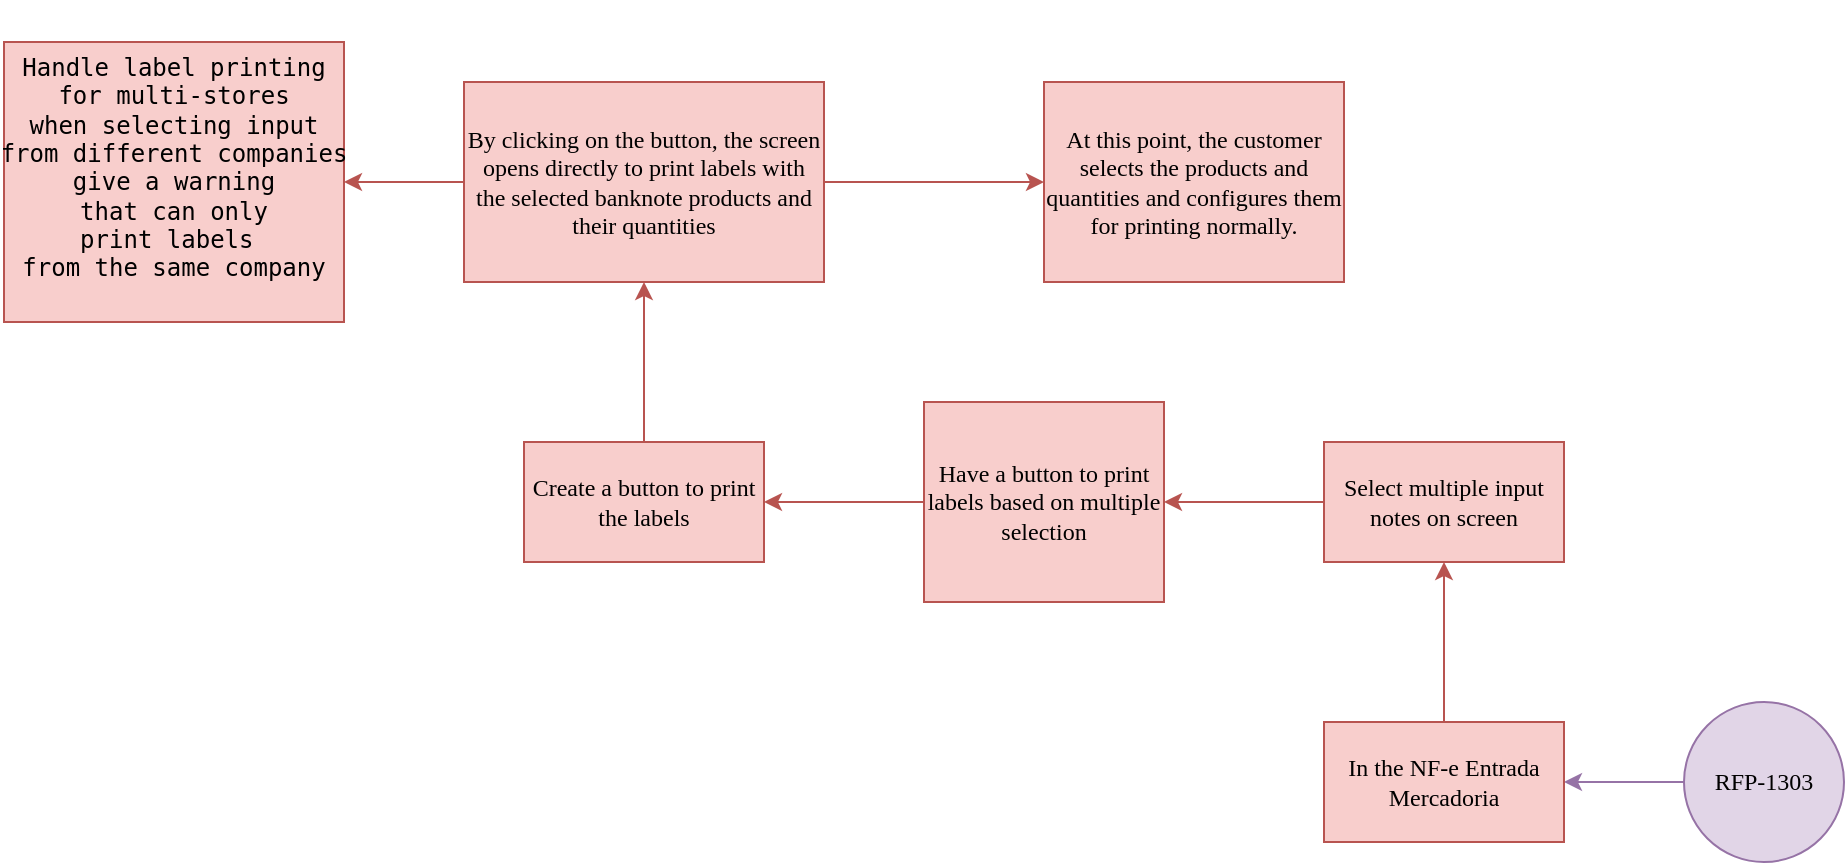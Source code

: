 <mxfile version="22.1.16" type="github">
  <diagram id="6a731a19-8d31-9384-78a2-239565b7b9f0" name="Page-1">
    <mxGraphModel dx="3375" dy="1160" grid="1" gridSize="10" guides="1" tooltips="1" connect="1" arrows="1" fold="1" page="1" pageScale="1" pageWidth="1169" pageHeight="827" background="none" math="0" shadow="0">
      <root>
        <mxCell id="0" />
        <mxCell id="1" parent="0" />
        <mxCell id="7GzyAjLSn7zoueKpB1x2-1549" value="" style="edgeStyle=orthogonalEdgeStyle;rounded=0;orthogonalLoop=1;jettySize=auto;html=1;fontSize=12;fontFamily=Lucida Console;fillColor=#e1d5e7;strokeColor=#9673a6;" parent="1" source="7GzyAjLSn7zoueKpB1x2-1543" target="7GzyAjLSn7zoueKpB1x2-1548" edge="1">
          <mxGeometry relative="1" as="geometry" />
        </mxCell>
        <mxCell id="7GzyAjLSn7zoueKpB1x2-1543" value="RFP-1303" style="ellipse;whiteSpace=wrap;html=1;aspect=fixed;fontFamily=Lucida Console;fillColor=#e1d5e7;strokeColor=#9673a6;" parent="1" vertex="1">
          <mxGeometry x="640" y="430" width="80" height="80" as="geometry" />
        </mxCell>
        <mxCell id="7GzyAjLSn7zoueKpB1x2-1551" value="" style="edgeStyle=orthogonalEdgeStyle;rounded=0;orthogonalLoop=1;jettySize=auto;html=1;fillColor=#f8cecc;strokeColor=#b85450;" parent="1" source="7GzyAjLSn7zoueKpB1x2-1548" target="7GzyAjLSn7zoueKpB1x2-1550" edge="1">
          <mxGeometry relative="1" as="geometry" />
        </mxCell>
        <mxCell id="7GzyAjLSn7zoueKpB1x2-1548" value="In the NF-e Entrada Mercadoria" style="whiteSpace=wrap;html=1;fontFamily=Lucida Console;fillColor=#f8cecc;strokeColor=#b85450;" parent="1" vertex="1">
          <mxGeometry x="460" y="440" width="120" height="60" as="geometry" />
        </mxCell>
        <mxCell id="7GzyAjLSn7zoueKpB1x2-1553" value="" style="edgeStyle=orthogonalEdgeStyle;rounded=0;orthogonalLoop=1;jettySize=auto;html=1;fillColor=#f8cecc;strokeColor=#b85450;" parent="1" source="7GzyAjLSn7zoueKpB1x2-1550" target="7GzyAjLSn7zoueKpB1x2-1552" edge="1">
          <mxGeometry relative="1" as="geometry" />
        </mxCell>
        <mxCell id="7GzyAjLSn7zoueKpB1x2-1550" value="Select multiple input notes on screen" style="whiteSpace=wrap;html=1;fontFamily=Lucida Console;fillColor=#f8cecc;strokeColor=#b85450;" parent="1" vertex="1">
          <mxGeometry x="460" y="300" width="120" height="60" as="geometry" />
        </mxCell>
        <mxCell id="7GzyAjLSn7zoueKpB1x2-1555" value="" style="edgeStyle=orthogonalEdgeStyle;rounded=0;orthogonalLoop=1;jettySize=auto;html=1;fillColor=#f8cecc;strokeColor=#b85450;" parent="1" source="7GzyAjLSn7zoueKpB1x2-1552" target="7GzyAjLSn7zoueKpB1x2-1554" edge="1">
          <mxGeometry relative="1" as="geometry" />
        </mxCell>
        <mxCell id="7GzyAjLSn7zoueKpB1x2-1552" value="Have a button to print labels based on multiple selection" style="whiteSpace=wrap;html=1;fontFamily=Lucida Console;fillColor=#f8cecc;strokeColor=#b85450;" parent="1" vertex="1">
          <mxGeometry x="260" y="280" width="120" height="100" as="geometry" />
        </mxCell>
        <mxCell id="7GzyAjLSn7zoueKpB1x2-1557" value="" style="edgeStyle=orthogonalEdgeStyle;rounded=0;orthogonalLoop=1;jettySize=auto;html=1;fillColor=#f8cecc;strokeColor=#b85450;" parent="1" source="7GzyAjLSn7zoueKpB1x2-1554" target="7GzyAjLSn7zoueKpB1x2-1556" edge="1">
          <mxGeometry relative="1" as="geometry" />
        </mxCell>
        <mxCell id="7GzyAjLSn7zoueKpB1x2-1554" value="Create a button to print the labels" style="whiteSpace=wrap;html=1;fillColor=#f8cecc;strokeColor=#b85450;fontFamily=Lucida Console;" parent="1" vertex="1">
          <mxGeometry x="60" y="300" width="120" height="60" as="geometry" />
        </mxCell>
        <mxCell id="0DlAYWkzL25evRpDwO27-2" value="" style="edgeStyle=orthogonalEdgeStyle;rounded=0;orthogonalLoop=1;jettySize=auto;html=1;fillColor=#f8cecc;strokeColor=#b85450;" edge="1" parent="1" source="7GzyAjLSn7zoueKpB1x2-1556" target="0DlAYWkzL25evRpDwO27-1">
          <mxGeometry relative="1" as="geometry">
            <Array as="points">
              <mxPoint x="250" y="170" />
              <mxPoint x="250" y="170" />
            </Array>
          </mxGeometry>
        </mxCell>
        <mxCell id="0DlAYWkzL25evRpDwO27-6" value="" style="edgeStyle=orthogonalEdgeStyle;rounded=0;orthogonalLoop=1;jettySize=auto;html=1;fillColor=#f8cecc;strokeColor=#b85450;" edge="1" parent="1" source="7GzyAjLSn7zoueKpB1x2-1556" target="0DlAYWkzL25evRpDwO27-5">
          <mxGeometry relative="1" as="geometry" />
        </mxCell>
        <mxCell id="7GzyAjLSn7zoueKpB1x2-1556" value="By clicking on the button, the screen opens directly to print labels with the selected banknote products and their quantities" style="whiteSpace=wrap;html=1;labelBackgroundColor=none;labelBorderColor=none;fontFamily=Lucida Console;fillColor=#f8cecc;strokeColor=#b85450;" parent="1" vertex="1">
          <mxGeometry x="30" y="120" width="180" height="100" as="geometry" />
        </mxCell>
        <mxCell id="0DlAYWkzL25evRpDwO27-1" value="At this point, the customer selects the products and quantities and configures them for printing normally." style="whiteSpace=wrap;html=1;fontFamily=Lucida Console;fillColor=#f8cecc;strokeColor=#b85450;labelBackgroundColor=none;labelBorderColor=none;" vertex="1" parent="1">
          <mxGeometry x="320" y="120" width="150" height="100" as="geometry" />
        </mxCell>
        <mxCell id="0DlAYWkzL25evRpDwO27-5" value="&lt;div style=&quot;&quot;&gt;&lt;font style=&quot;font-size: 12px;&quot;&gt;&lt;br&gt;&lt;/font&gt;&lt;div align=&quot;center&quot;&gt;&lt;pre dir=&quot;ltr&quot; data-ved=&quot;2ahUKEwif5siBtcaDAxVjqpUCHa7nDYsQ3ewLegQIBRAP&quot; style=&quot;&quot; id=&quot;tw-target-text&quot; data-placeholder=&quot;Tradução&quot; class=&quot;tw-data-text tw-text-large tw-ta&quot;&gt;&lt;font style=&quot;font-size: 12px;&quot;&gt;&lt;span lang=&quot;en&quot; class=&quot;Y2IQFc&quot;&gt;Handle label printing&lt;br&gt;for multi-stores&lt;br&gt;when selecting input&lt;br&gt;from different companies&lt;br&gt;give a warning&lt;br&gt;that can only&lt;br&gt;print labels &lt;br&gt;from the same company&lt;/span&gt;&lt;/font&gt;&lt;/pre&gt;&lt;font style=&quot;font-size: 12px;&quot;&gt;&lt;br&gt;&lt;/font&gt;&lt;/div&gt;&lt;font style=&quot;font-size: 12px;&quot;&gt;&lt;br&gt;&lt;/font&gt;&lt;/div&gt;" style="whiteSpace=wrap;html=1;fontFamily=Lucida Console;fillColor=#f8cecc;strokeColor=#b85450;labelBackgroundColor=none;labelBorderColor=none;align=center;" vertex="1" parent="1">
          <mxGeometry x="-200" y="100" width="170" height="140" as="geometry" />
        </mxCell>
      </root>
    </mxGraphModel>
  </diagram>
</mxfile>
